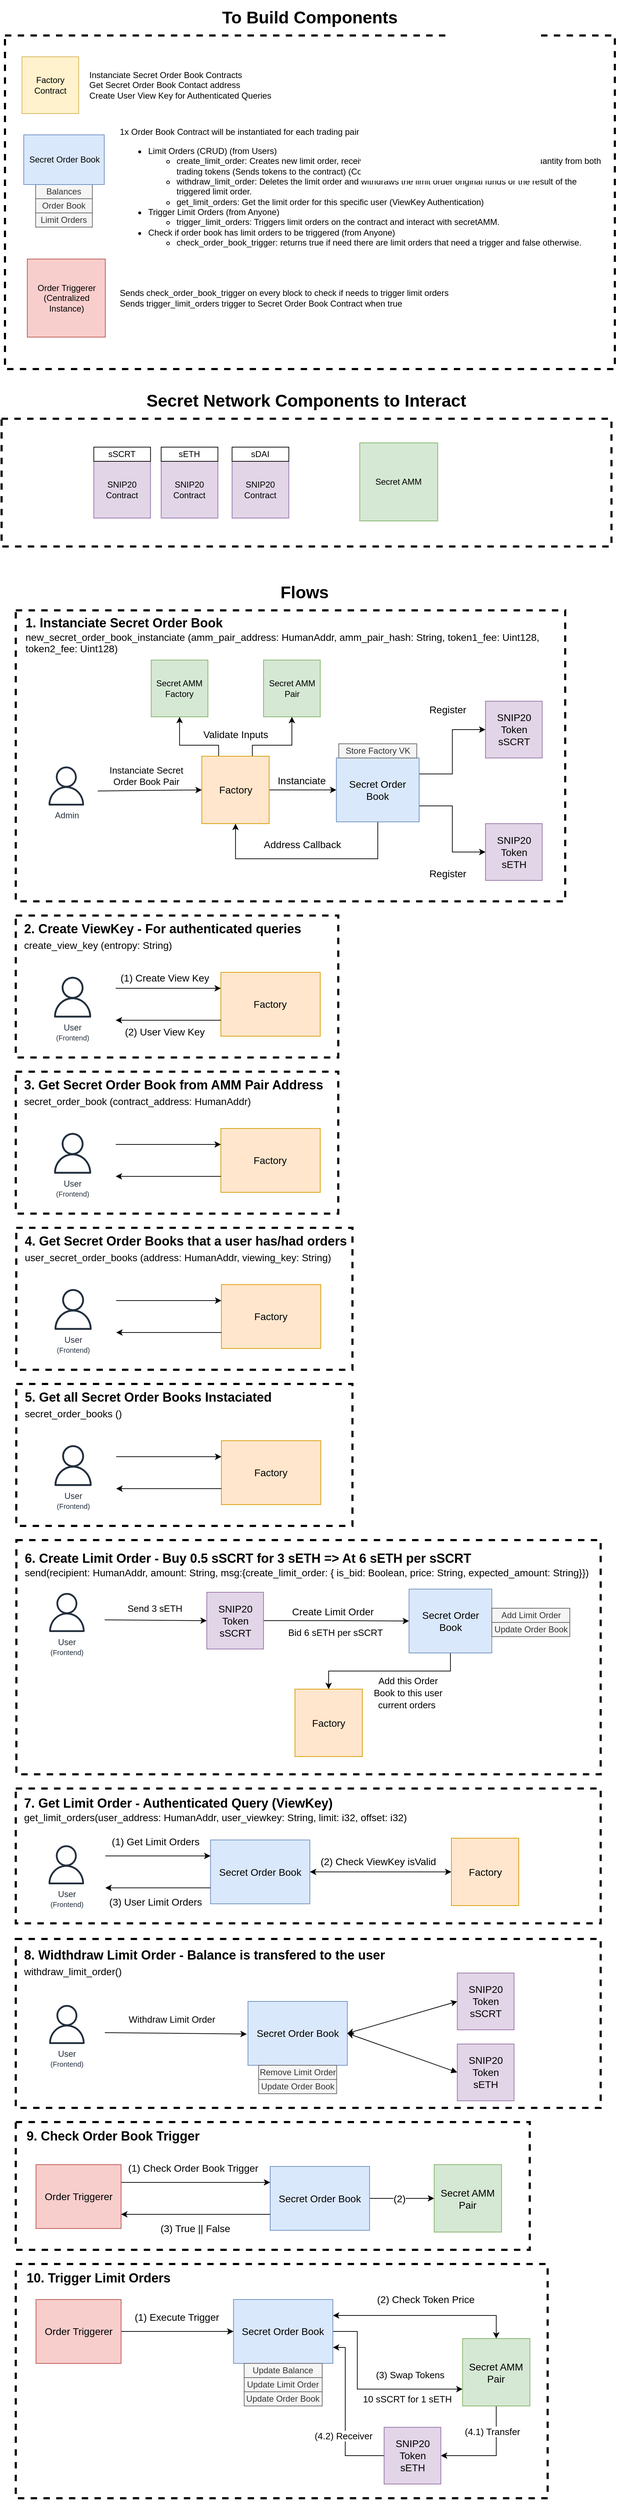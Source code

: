 <mxfile version="14.4.3" type="github">
  <diagram id="5oaMH4ZUgWZp9NCCxD_T" name="Page-1">
    <mxGraphModel dx="2272" dy="1862" grid="1" gridSize="10" guides="1" tooltips="1" connect="1" arrows="1" fold="1" page="1" pageScale="1" pageWidth="850" pageHeight="1100" math="0" shadow="0">
      <root>
        <mxCell id="0" />
        <mxCell id="1" parent="0" />
        <mxCell id="tTHf1RySXlvjNt78tsi--60" value="" style="rounded=0;whiteSpace=wrap;html=1;dashed=1;strokeWidth=3;" parent="1" vertex="1">
          <mxGeometry x="-174.75" y="80" width="774.75" height="410" as="geometry" />
        </mxCell>
        <mxCell id="tTHf1RySXlvjNt78tsi--49" value="" style="rounded=0;whiteSpace=wrap;html=1;dashed=1;strokeWidth=3;" parent="1" vertex="1">
          <mxGeometry x="-194.75" y="-190" width="860" height="180" as="geometry" />
        </mxCell>
        <mxCell id="tTHf1RySXlvjNt78tsi--26" value="" style="rounded=0;whiteSpace=wrap;html=1;dashed=1;strokeWidth=3;" parent="1" vertex="1">
          <mxGeometry x="-190" y="-730" width="860" height="470" as="geometry" />
        </mxCell>
        <mxCell id="tTHf1RySXlvjNt78tsi--21" value="SNIP20&lt;br&gt;Contract" style="whiteSpace=wrap;html=1;aspect=fixed;fillColor=#e1d5e7;strokeColor=#9673a6;" parent="1" vertex="1">
          <mxGeometry x="30.25" y="-130" width="80" height="80" as="geometry" />
        </mxCell>
        <mxCell id="tTHf1RySXlvjNt78tsi--22" value="sETH" style="rounded=0;whiteSpace=wrap;html=1;" parent="1" vertex="1">
          <mxGeometry x="30.25" y="-150" width="80" height="20" as="geometry" />
        </mxCell>
        <mxCell id="tTHf1RySXlvjNt78tsi--23" value="SNIP20&lt;br&gt;Contract" style="whiteSpace=wrap;html=1;aspect=fixed;fillColor=#e1d5e7;strokeColor=#9673a6;" parent="1" vertex="1">
          <mxGeometry x="130.25" y="-130" width="80" height="80" as="geometry" />
        </mxCell>
        <mxCell id="tTHf1RySXlvjNt78tsi--24" value="sDAI" style="rounded=0;whiteSpace=wrap;html=1;" parent="1" vertex="1">
          <mxGeometry x="130.25" y="-150" width="80" height="20" as="geometry" />
        </mxCell>
        <mxCell id="tTHf1RySXlvjNt78tsi--25" value="&lt;b&gt;&lt;font style=&quot;font-size: 24px&quot;&gt;Secret Network Components to Interact&lt;/font&gt;&lt;/b&gt;" style="text;html=1;strokeColor=none;fillColor=none;align=center;verticalAlign=middle;whiteSpace=wrap;rounded=0;" parent="1" vertex="1">
          <mxGeometry x="-184.75" y="-240" width="840" height="50" as="geometry" />
        </mxCell>
        <mxCell id="tTHf1RySXlvjNt78tsi--30" value="Factory Contract" style="whiteSpace=wrap;html=1;aspect=fixed;fillColor=#fff2cc;strokeColor=#d6b656;" parent="1" vertex="1">
          <mxGeometry x="-166" y="-700" width="80" height="80" as="geometry" />
        </mxCell>
        <mxCell id="tTHf1RySXlvjNt78tsi--31" value="Instanciate Secret Order Book Contracts&lt;br&gt;Get Secret Order Book Contact address&lt;br&gt;Create User View Key for Authenticated Queries" style="text;html=1;strokeColor=none;fillColor=none;align=left;verticalAlign=middle;whiteSpace=wrap;rounded=0;dashed=1;" parent="1" vertex="1">
          <mxGeometry x="-72.87" y="-690" width="332.5" height="60" as="geometry" />
        </mxCell>
        <mxCell id="tTHf1RySXlvjNt78tsi--35" value="1x Order Book Contract will be instantiated for each trading pair that wants limit orders. Some functions:&lt;br&gt;&lt;ul&gt;&lt;li&gt;Limit Orders (CRUD) (from Users)&lt;/li&gt;&lt;ul&gt;&lt;li&gt;create_limit_order: Creates new limit order, receiving the operation (bid || ask), the demon and quantity from both trading tokens (Sends tokens to the contract) (Contract calculates the prices)&lt;/li&gt;&lt;li&gt;withdraw_limit_order: Deletes the limit order and withdraws the limit order original funds or the result of the triggered limit order.&lt;/li&gt;&lt;li&gt;get_limit_orders: Get the limit order for this specific user (ViewKey Authentication)&lt;/li&gt;&lt;/ul&gt;&lt;li&gt;Trigger Limit Orders (from Anyone)&lt;/li&gt;&lt;ul&gt;&lt;li&gt;trigger_limit_orders: Triggers limit orders on the contract and interact with secretAMM.&lt;/li&gt;&lt;/ul&gt;&lt;li&gt;Check if order book has limit orders to be triggered (from Anyone)&lt;/li&gt;&lt;ul&gt;&lt;li&gt;check_order_book_trigger: returns true if need there are limit orders that need a trigger and false otherwise.&amp;nbsp;&lt;/li&gt;&lt;/ul&gt;&lt;/ul&gt;" style="text;html=1;strokeColor=none;fillColor=none;align=left;verticalAlign=middle;whiteSpace=wrap;rounded=0;dashed=1;" parent="1" vertex="1">
          <mxGeometry x="-30" y="-605" width="690" height="190" as="geometry" />
        </mxCell>
        <mxCell id="tTHf1RySXlvjNt78tsi--40" value="&lt;b&gt;&lt;font style=&quot;font-size: 24px&quot;&gt;To Build Components&lt;/font&gt;&lt;/b&gt;" style="text;html=1;strokeColor=none;fillColor=none;align=center;verticalAlign=middle;whiteSpace=wrap;rounded=0;" parent="1" vertex="1">
          <mxGeometry x="-180" y="-780" width="840" height="50" as="geometry" />
        </mxCell>
        <mxCell id="tTHf1RySXlvjNt78tsi--41" value="Order Triggerer&lt;br&gt;(Centralized Instance)" style="whiteSpace=wrap;html=1;aspect=fixed;fillColor=#f8cecc;strokeColor=#b85450;" parent="1" vertex="1">
          <mxGeometry x="-158.5" y="-415" width="110" height="110" as="geometry" />
        </mxCell>
        <mxCell id="tTHf1RySXlvjNt78tsi--42" value="Sends check_order_book_trigger on every block to check if needs to trigger limit orders&lt;br&gt;Sends trigger_limit_orders trigger to Secret Order Book Contract when true&amp;nbsp;" style="text;html=1;strokeColor=none;fillColor=none;align=left;verticalAlign=middle;whiteSpace=wrap;rounded=0;dashed=1;" parent="1" vertex="1">
          <mxGeometry x="-30" y="-390" width="592.5" height="60" as="geometry" />
        </mxCell>
        <mxCell id="tTHf1RySXlvjNt78tsi--43" value="SNIP20&lt;br&gt;Contract" style="whiteSpace=wrap;html=1;aspect=fixed;fillColor=#e1d5e7;strokeColor=#9673a6;" parent="1" vertex="1">
          <mxGeometry x="-64.75" y="-130" width="80" height="80" as="geometry" />
        </mxCell>
        <mxCell id="tTHf1RySXlvjNt78tsi--44" value="sSCRT" style="rounded=0;whiteSpace=wrap;html=1;" parent="1" vertex="1">
          <mxGeometry x="-64.75" y="-150" width="80" height="20" as="geometry" />
        </mxCell>
        <mxCell id="tTHf1RySXlvjNt78tsi--48" value="Secret AMM" style="whiteSpace=wrap;html=1;aspect=fixed;fillColor=#d5e8d4;strokeColor=#82b366;" parent="1" vertex="1">
          <mxGeometry x="310.25" y="-156" width="110" height="110" as="geometry" />
        </mxCell>
        <mxCell id="tTHf1RySXlvjNt78tsi--51" value="Balances" style="rounded=0;whiteSpace=wrap;html=1;fillColor=#f5f5f5;strokeColor=#666666;fontColor=#333333;" parent="1" vertex="1">
          <mxGeometry x="-146.75" y="-520" width="80" height="20" as="geometry" />
        </mxCell>
        <mxCell id="tTHf1RySXlvjNt78tsi--53" value="Order Book" style="rounded=0;whiteSpace=wrap;html=1;fillColor=#f5f5f5;strokeColor=#666666;fontColor=#333333;" parent="1" vertex="1">
          <mxGeometry x="-146.75" y="-500" width="80" height="20" as="geometry" />
        </mxCell>
        <mxCell id="tTHf1RySXlvjNt78tsi--55" value="Limit Orders" style="rounded=0;whiteSpace=wrap;html=1;fillColor=#f5f5f5;strokeColor=#666666;fontColor=#333333;" parent="1" vertex="1">
          <mxGeometry x="-146.75" y="-480" width="80" height="20" as="geometry" />
        </mxCell>
        <mxCell id="tTHf1RySXlvjNt78tsi--57" value="Secret Order Book" style="rounded=0;whiteSpace=wrap;html=1;fillColor=#dae8fc;strokeColor=#6c8ebf;" parent="1" vertex="1">
          <mxGeometry x="-163.5" y="-590" width="113.5" height="70" as="geometry" />
        </mxCell>
        <mxCell id="tTHf1RySXlvjNt78tsi--59" value="&lt;font&gt;&lt;span style=&quot;font-weight: bold ; font-size: 18px&quot;&gt;1. Instanciate Secret Order Book&lt;/span&gt;&lt;br&gt;&lt;font style=&quot;font-size: 14px&quot;&gt;new_secret_order_book_instanciate (amm_pair_address: HumanAddr, amm_pair_hash: String, token1_fee: Uint128, token2_fee: Uint128)&lt;/font&gt;&lt;br&gt;&lt;/font&gt;" style="text;html=1;strokeColor=none;fillColor=none;align=left;verticalAlign=middle;whiteSpace=wrap;rounded=0;dashed=1;" parent="1" vertex="1">
          <mxGeometry x="-163.5" y="90" width="770" height="50" as="geometry" />
        </mxCell>
        <mxCell id="tTHf1RySXlvjNt78tsi--72" value="&lt;font style=&quot;font-size: 14px&quot;&gt;Instanciate&lt;/font&gt;" style="edgeStyle=orthogonalEdgeStyle;rounded=0;orthogonalLoop=1;jettySize=auto;html=1;exitX=1;exitY=0.5;exitDx=0;exitDy=0;" parent="1" source="tTHf1RySXlvjNt78tsi--61" target="tTHf1RySXlvjNt78tsi--62" edge="1">
          <mxGeometry x="-0.05" y="13" relative="1" as="geometry">
            <mxPoint as="offset" />
          </mxGeometry>
        </mxCell>
        <mxCell id="t3SGVUeOcSnNwYDZsion-3" style="edgeStyle=orthogonalEdgeStyle;rounded=0;orthogonalLoop=1;jettySize=auto;html=1;exitX=0.25;exitY=0;exitDx=0;exitDy=0;entryX=0.5;entryY=1;entryDx=0;entryDy=0;" parent="1" source="tTHf1RySXlvjNt78tsi--61" target="t3SGVUeOcSnNwYDZsion-1" edge="1">
          <mxGeometry relative="1" as="geometry">
            <Array as="points">
              <mxPoint x="111.58" y="270" />
              <mxPoint x="56.58" y="270" />
            </Array>
          </mxGeometry>
        </mxCell>
        <mxCell id="t3SGVUeOcSnNwYDZsion-5" value="Validate Inputs" style="edgeLabel;html=1;align=center;verticalAlign=middle;resizable=0;points=[];fontSize=14;" parent="t3SGVUeOcSnNwYDZsion-3" vertex="1" connectable="0">
          <mxGeometry x="-0.197" y="3" relative="1" as="geometry">
            <mxPoint x="52.2" y="-17.8" as="offset" />
          </mxGeometry>
        </mxCell>
        <mxCell id="t3SGVUeOcSnNwYDZsion-6" style="edgeStyle=orthogonalEdgeStyle;rounded=0;orthogonalLoop=1;jettySize=auto;html=1;exitX=0.75;exitY=0;exitDx=0;exitDy=0;entryX=0.5;entryY=1;entryDx=0;entryDy=0;fontSize=14;" parent="1" source="tTHf1RySXlvjNt78tsi--61" target="t3SGVUeOcSnNwYDZsion-2" edge="1">
          <mxGeometry relative="1" as="geometry">
            <Array as="points">
              <mxPoint x="158.58" y="270" />
              <mxPoint x="214.58" y="270" />
            </Array>
          </mxGeometry>
        </mxCell>
        <mxCell id="tTHf1RySXlvjNt78tsi--61" value="&lt;font style=&quot;font-size: 14px&quot;&gt;Factory&lt;/font&gt;" style="whiteSpace=wrap;html=1;aspect=fixed;fillColor=#ffe6cc;strokeColor=#d79b00;" parent="1" vertex="1">
          <mxGeometry x="87.58" y="285.5" width="95" height="95" as="geometry" />
        </mxCell>
        <mxCell id="tTHf1RySXlvjNt78tsi--76" style="edgeStyle=orthogonalEdgeStyle;rounded=0;orthogonalLoop=1;jettySize=auto;html=1;exitX=1;exitY=0.25;exitDx=0;exitDy=0;entryX=0;entryY=0.5;entryDx=0;entryDy=0;fontSize=13;" parent="1" source="tTHf1RySXlvjNt78tsi--62" target="tTHf1RySXlvjNt78tsi--70" edge="1">
          <mxGeometry relative="1" as="geometry" />
        </mxCell>
        <mxCell id="tTHf1RySXlvjNt78tsi--79" value="&lt;font style=&quot;font-size: 14px&quot;&gt;Register&lt;/font&gt;" style="edgeLabel;html=1;align=center;verticalAlign=middle;resizable=0;points=[];fontSize=14;" parent="tTHf1RySXlvjNt78tsi--76" vertex="1" connectable="0">
          <mxGeometry x="-0.441" y="2" relative="1" as="geometry">
            <mxPoint x="-3.53" y="-88.53" as="offset" />
          </mxGeometry>
        </mxCell>
        <mxCell id="tTHf1RySXlvjNt78tsi--77" style="edgeStyle=orthogonalEdgeStyle;rounded=0;orthogonalLoop=1;jettySize=auto;html=1;exitX=1;exitY=0.75;exitDx=0;exitDy=0;entryX=0;entryY=0.5;entryDx=0;entryDy=0;fontSize=13;" parent="1" source="tTHf1RySXlvjNt78tsi--62" target="tTHf1RySXlvjNt78tsi--68" edge="1">
          <mxGeometry relative="1" as="geometry" />
        </mxCell>
        <mxCell id="tTHf1RySXlvjNt78tsi--80" value="Register" style="edgeLabel;html=1;align=center;verticalAlign=middle;resizable=0;points=[];fontSize=14;" parent="tTHf1RySXlvjNt78tsi--77" vertex="1" connectable="0">
          <mxGeometry x="0.206" relative="1" as="geometry">
            <mxPoint x="-6.79" y="46.03" as="offset" />
          </mxGeometry>
        </mxCell>
        <mxCell id="tTHf1RySXlvjNt78tsi--81" style="edgeStyle=orthogonalEdgeStyle;rounded=0;orthogonalLoop=1;jettySize=auto;html=1;exitX=0.5;exitY=1;exitDx=0;exitDy=0;entryX=0.5;entryY=1;entryDx=0;entryDy=0;fontSize=14;" parent="1" source="tTHf1RySXlvjNt78tsi--62" target="tTHf1RySXlvjNt78tsi--61" edge="1">
          <mxGeometry relative="1" as="geometry">
            <Array as="points">
              <mxPoint x="335.58" y="430" />
              <mxPoint x="135.58" y="430" />
            </Array>
          </mxGeometry>
        </mxCell>
        <mxCell id="tTHf1RySXlvjNt78tsi--82" value="Address Callback" style="edgeLabel;html=1;align=center;verticalAlign=middle;resizable=0;points=[];fontSize=14;" parent="tTHf1RySXlvjNt78tsi--81" vertex="1" connectable="0">
          <mxGeometry x="0.266" relative="1" as="geometry">
            <mxPoint x="31.84" y="-20.06" as="offset" />
          </mxGeometry>
        </mxCell>
        <mxCell id="tTHf1RySXlvjNt78tsi--62" value="&lt;font style=&quot;font-size: 14px&quot;&gt;Secret Order Book&lt;/font&gt;" style="rounded=0;whiteSpace=wrap;html=1;fillColor=#dae8fc;strokeColor=#6c8ebf;" parent="1" vertex="1">
          <mxGeometry x="277.33" y="288" width="116.75" height="90" as="geometry" />
        </mxCell>
        <mxCell id="tTHf1RySXlvjNt78tsi--68" value="&lt;font style=&quot;font-size: 14px&quot;&gt;SNIP20&lt;br&gt;Token&lt;br&gt;sETH&lt;br&gt;&lt;/font&gt;" style="whiteSpace=wrap;html=1;aspect=fixed;fillColor=#e1d5e7;strokeColor=#9673a6;" parent="1" vertex="1">
          <mxGeometry x="487.58" y="380.5" width="80" height="80" as="geometry" />
        </mxCell>
        <mxCell id="tTHf1RySXlvjNt78tsi--70" value="&lt;font style=&quot;font-size: 14px&quot;&gt;SNIP20&lt;br&gt;Token&lt;br&gt;sSCRT&lt;br&gt;&lt;/font&gt;" style="whiteSpace=wrap;html=1;aspect=fixed;fillColor=#e1d5e7;strokeColor=#9673a6;" parent="1" vertex="1">
          <mxGeometry x="487.58" y="208" width="80" height="80" as="geometry" />
        </mxCell>
        <mxCell id="tTHf1RySXlvjNt78tsi--73" value="" style="endArrow=classic;html=1;entryX=0;entryY=0.5;entryDx=0;entryDy=0;" parent="1" target="tTHf1RySXlvjNt78tsi--61" edge="1">
          <mxGeometry width="50" height="50" relative="1" as="geometry">
            <mxPoint x="-59.17" y="334.5" as="sourcePoint" />
            <mxPoint x="90.83" y="335" as="targetPoint" />
          </mxGeometry>
        </mxCell>
        <mxCell id="tTHf1RySXlvjNt78tsi--74" value="Instanciate Secret &lt;br style=&quot;font-size: 13px;&quot;&gt;Order Book Pair" style="edgeLabel;html=1;align=center;verticalAlign=middle;resizable=0;points=[];fontStyle=0;fontSize=13;" parent="tTHf1RySXlvjNt78tsi--73" vertex="1" connectable="0">
          <mxGeometry x="0.492" y="1" relative="1" as="geometry">
            <mxPoint x="-41.47" y="-19.37" as="offset" />
          </mxGeometry>
        </mxCell>
        <mxCell id="Mdr6AUOhPEwGtwTT3Bjl-1" value="" style="rounded=0;whiteSpace=wrap;html=1;dashed=1;strokeWidth=3;" parent="1" vertex="1">
          <mxGeometry x="-173.91" y="1390" width="823.91" height="330" as="geometry" />
        </mxCell>
        <mxCell id="Mdr6AUOhPEwGtwTT3Bjl-2" value="&lt;font&gt;&lt;b style=&quot;font-size: 18px&quot;&gt;6. Create Limit Order - Buy 0.5 sSCRT for 3 sETH =&amp;gt; At 6 sETH per sSCRT&amp;nbsp;&lt;/b&gt;&lt;br&gt;&lt;font style=&quot;font-size: 14px&quot;&gt;send(recipient: HumanAddr, amount: String, msg:{create_limit_order: { is_bid: Boolean, price: String, expected_amount: String}})&lt;/font&gt;&lt;br&gt;&lt;/font&gt;" style="text;html=1;strokeColor=none;fillColor=none;align=left;verticalAlign=middle;whiteSpace=wrap;rounded=0;dashed=1;" parent="1" vertex="1">
          <mxGeometry x="-163.91" y="1400" width="843.91" height="50" as="geometry" />
        </mxCell>
        <mxCell id="Mdr6AUOhPEwGtwTT3Bjl-3" value="&lt;span style=&quot;font-size: 14px&quot;&gt;Create Limit Order&lt;/span&gt;" style="edgeStyle=orthogonalEdgeStyle;rounded=0;orthogonalLoop=1;jettySize=auto;html=1;exitX=1;exitY=0.5;exitDx=0;exitDy=0;" parent="1" source="Mdr6AUOhPEwGtwTT3Bjl-16" target="Mdr6AUOhPEwGtwTT3Bjl-11" edge="1">
          <mxGeometry x="-0.05" y="13" relative="1" as="geometry">
            <mxPoint as="offset" />
            <mxPoint x="259.09" y="1502.5" as="sourcePoint" />
          </mxGeometry>
        </mxCell>
        <mxCell id="1_kVxbksmSKJ07v7EntI-2" style="edgeStyle=orthogonalEdgeStyle;rounded=0;orthogonalLoop=1;jettySize=auto;html=1;exitX=0.5;exitY=1;exitDx=0;exitDy=0;entryX=0.5;entryY=0;entryDx=0;entryDy=0;" parent="1" source="Mdr6AUOhPEwGtwTT3Bjl-11" target="1_kVxbksmSKJ07v7EntI-1" edge="1">
          <mxGeometry relative="1" as="geometry" />
        </mxCell>
        <mxCell id="Mdr6AUOhPEwGtwTT3Bjl-11" value="&lt;font style=&quot;font-size: 14px&quot;&gt;Secret Order Book&lt;/font&gt;" style="rounded=0;whiteSpace=wrap;html=1;fillColor=#dae8fc;strokeColor=#6c8ebf;" parent="1" vertex="1">
          <mxGeometry x="379.79" y="1459" width="116.75" height="90" as="geometry" />
        </mxCell>
        <mxCell id="Mdr6AUOhPEwGtwTT3Bjl-14" value="" style="endArrow=classic;html=1;entryX=0;entryY=0.5;entryDx=0;entryDy=0;exitX=0.029;exitY=0.524;exitDx=0;exitDy=0;exitPerimeter=0;" parent="1" target="Mdr6AUOhPEwGtwTT3Bjl-16" edge="1">
          <mxGeometry width="50" height="50" relative="1" as="geometry">
            <mxPoint x="-49.41" y="1502.42" as="sourcePoint" />
            <mxPoint x="110.29" y="1502.5" as="targetPoint" />
          </mxGeometry>
        </mxCell>
        <mxCell id="Mdr6AUOhPEwGtwTT3Bjl-15" value="Send 3 sETH" style="edgeLabel;html=1;align=center;verticalAlign=middle;resizable=0;points=[];fontStyle=0;fontSize=13;" parent="Mdr6AUOhPEwGtwTT3Bjl-14" vertex="1" connectable="0">
          <mxGeometry x="0.492" y="1" relative="1" as="geometry">
            <mxPoint x="-37.59" y="-16.97" as="offset" />
          </mxGeometry>
        </mxCell>
        <mxCell id="Mdr6AUOhPEwGtwTT3Bjl-16" value="&lt;font style=&quot;font-size: 14px&quot;&gt;SNIP20&lt;br&gt;Token&lt;br&gt;sSCRT&lt;br&gt;&lt;/font&gt;" style="whiteSpace=wrap;html=1;aspect=fixed;fillColor=#e1d5e7;strokeColor=#9673a6;" parent="1" vertex="1">
          <mxGeometry x="94.59" y="1463.5" width="80" height="80" as="geometry" />
        </mxCell>
        <mxCell id="Mdr6AUOhPEwGtwTT3Bjl-18" value="&amp;nbsp;" style="edgeLabel;html=1;align=center;verticalAlign=middle;resizable=0;points=[];fontStyle=0;fontSize=13;" parent="1" vertex="1" connectable="0">
          <mxGeometry x="67.984" y="1544.496" as="geometry">
            <mxPoint x="-7" y="-9" as="offset" />
          </mxGeometry>
        </mxCell>
        <mxCell id="Mdr6AUOhPEwGtwTT3Bjl-21" value="&lt;span style=&quot;font-size: 13px ; background-color: rgb(255 , 255 , 255)&quot;&gt;Bid 6 sETH per sSCRT&amp;nbsp;&lt;/span&gt;" style="text;html=1;strokeColor=none;fillColor=none;align=center;verticalAlign=middle;whiteSpace=wrap;rounded=0;dashed=1;fontSize=14;" parent="1" vertex="1">
          <mxGeometry x="197.79" y="1509.5" width="160" height="20" as="geometry" />
        </mxCell>
        <mxCell id="Mdr6AUOhPEwGtwTT3Bjl-25" value="Store Factory VK" style="rounded=0;whiteSpace=wrap;html=1;strokeWidth=1;fontSize=12;fillColor=#f5f5f5;strokeColor=#666666;fontColor=#333333;" parent="1" vertex="1">
          <mxGeometry x="280.71" y="268" width="110" height="20" as="geometry" />
        </mxCell>
        <mxCell id="Mdr6AUOhPEwGtwTT3Bjl-26" value="Add Limit Order" style="rounded=0;whiteSpace=wrap;html=1;strokeWidth=1;fontSize=12;fillColor=#f5f5f5;strokeColor=#666666;fontColor=#333333;" parent="1" vertex="1">
          <mxGeometry x="496.54" y="1486" width="110" height="20" as="geometry" />
        </mxCell>
        <mxCell id="Mdr6AUOhPEwGtwTT3Bjl-27" value="Update Order Book" style="rounded=0;whiteSpace=wrap;html=1;strokeWidth=1;fontSize=12;fillColor=#f5f5f5;strokeColor=#666666;fontColor=#333333;" parent="1" vertex="1">
          <mxGeometry x="496.54" y="1506" width="110" height="20" as="geometry" />
        </mxCell>
        <mxCell id="Mdr6AUOhPEwGtwTT3Bjl-41" value="" style="rounded=0;whiteSpace=wrap;html=1;dashed=1;strokeWidth=3;" parent="1" vertex="1">
          <mxGeometry x="-174.75" y="1952" width="824.75" height="238" as="geometry" />
        </mxCell>
        <mxCell id="Mdr6AUOhPEwGtwTT3Bjl-42" value="&lt;b&gt;&lt;font style=&quot;font-size: 18px&quot;&gt;8. Widthdraw Limit Order - Balance is transfered to the user&lt;br&gt;&lt;/font&gt;&lt;/b&gt;&lt;span style=&quot;font-size: 14px&quot;&gt;withdraw_limit_order()&lt;/span&gt;&lt;b&gt;&lt;font style=&quot;font-size: 18px&quot;&gt;&lt;br&gt;&lt;/font&gt;&lt;/b&gt;" style="text;html=1;strokeColor=none;fillColor=none;align=left;verticalAlign=middle;whiteSpace=wrap;rounded=0;dashed=1;" parent="1" vertex="1">
          <mxGeometry x="-164.75" y="1962" width="804.75" height="48" as="geometry" />
        </mxCell>
        <mxCell id="Mdr6AUOhPEwGtwTT3Bjl-44" value="&lt;font style=&quot;font-size: 14px&quot;&gt;Secret Order Book&lt;/font&gt;" style="rounded=0;whiteSpace=wrap;html=1;fillColor=#dae8fc;strokeColor=#6c8ebf;" parent="1" vertex="1">
          <mxGeometry x="152.66" y="2040" width="140.13" height="90" as="geometry" />
        </mxCell>
        <mxCell id="Mdr6AUOhPEwGtwTT3Bjl-45" value="" style="endArrow=classic;html=1;entryX=0;entryY=0.5;entryDx=0;entryDy=0;exitX=1;exitY=0.5;exitDx=0;exitDy=0;startArrow=classic;startFill=1;" parent="1" source="Mdr6AUOhPEwGtwTT3Bjl-44" target="Mdr6AUOhPEwGtwTT3Bjl-47" edge="1">
          <mxGeometry width="50" height="50" relative="1" as="geometry">
            <mxPoint x="750.96" y="1997.92" as="sourcePoint" />
            <mxPoint x="910.66" y="1998" as="targetPoint" />
          </mxGeometry>
        </mxCell>
        <mxCell id="Mdr6AUOhPEwGtwTT3Bjl-47" value="&lt;font style=&quot;font-size: 14px&quot;&gt;SNIP20&lt;br&gt;Token&lt;br&gt;sSCRT&lt;br&gt;&lt;/font&gt;" style="whiteSpace=wrap;html=1;aspect=fixed;fillColor=#e1d5e7;strokeColor=#9673a6;" parent="1" vertex="1">
          <mxGeometry x="447.84" y="2000" width="80" height="80" as="geometry" />
        </mxCell>
        <mxCell id="Mdr6AUOhPEwGtwTT3Bjl-51" value="Remove Limit Order" style="rounded=0;whiteSpace=wrap;html=1;strokeWidth=1;fontSize=12;fillColor=#f5f5f5;strokeColor=#666666;fontColor=#333333;" parent="1" vertex="1">
          <mxGeometry x="167.72" y="2130" width="110" height="20" as="geometry" />
        </mxCell>
        <mxCell id="Mdr6AUOhPEwGtwTT3Bjl-52" value="Update Order Book" style="rounded=0;whiteSpace=wrap;html=1;strokeWidth=1;fontSize=12;fillColor=#f5f5f5;strokeColor=#666666;fontColor=#333333;" parent="1" vertex="1">
          <mxGeometry x="167.72" y="2150" width="110" height="20" as="geometry" />
        </mxCell>
        <mxCell id="Mdr6AUOhPEwGtwTT3Bjl-53" value="" style="endArrow=classic;html=1;exitX=0.029;exitY=0.524;exitDx=0;exitDy=0;exitPerimeter=0;" parent="1" edge="1">
          <mxGeometry width="50" height="50" relative="1" as="geometry">
            <mxPoint x="-49.16" y="2083.96" as="sourcePoint" />
            <mxPoint x="150.96" y="2086" as="targetPoint" />
          </mxGeometry>
        </mxCell>
        <mxCell id="Mdr6AUOhPEwGtwTT3Bjl-54" value="Withdraw Limit Order" style="edgeLabel;html=1;align=center;verticalAlign=middle;resizable=0;points=[];fontStyle=0;fontSize=13;" parent="Mdr6AUOhPEwGtwTT3Bjl-53" vertex="1" connectable="0">
          <mxGeometry x="0.492" y="1" relative="1" as="geometry">
            <mxPoint x="-55.5" y="-19.37" as="offset" />
          </mxGeometry>
        </mxCell>
        <mxCell id="Mdr6AUOhPEwGtwTT3Bjl-104" value="" style="rounded=0;whiteSpace=wrap;html=1;dashed=1;strokeWidth=3;" parent="1" vertex="1">
          <mxGeometry x="-174.75" y="510" width="454.75" height="200" as="geometry" />
        </mxCell>
        <mxCell id="Mdr6AUOhPEwGtwTT3Bjl-105" value="&lt;b&gt;&lt;font style=&quot;font-size: 18px&quot;&gt;2. Create ViewKey - For authenticated queries&lt;br&gt;&lt;/font&gt;&lt;/b&gt;&lt;span style=&quot;font-size: 14px ; background-color: rgb(255 , 255 , 255)&quot;&gt;create_view_key (entropy: String)&lt;/span&gt;&lt;b&gt;&lt;font style=&quot;font-size: 18px&quot;&gt;&lt;br&gt;&lt;/font&gt;&lt;/b&gt;" style="text;html=1;strokeColor=none;fillColor=none;align=left;verticalAlign=middle;whiteSpace=wrap;rounded=0;dashed=1;" parent="1" vertex="1">
          <mxGeometry x="-164.75" y="520" width="400" height="40" as="geometry" />
        </mxCell>
        <mxCell id="Mdr6AUOhPEwGtwTT3Bjl-108" value="&lt;font style=&quot;font-size: 14px&quot;&gt;Factory&lt;/font&gt;" style="rounded=0;whiteSpace=wrap;html=1;fillColor=#ffe6cc;strokeColor=#d79b00;" parent="1" vertex="1">
          <mxGeometry x="114.46" y="590" width="140.13" height="90" as="geometry" />
        </mxCell>
        <mxCell id="Mdr6AUOhPEwGtwTT3Bjl-109" value="" style="endArrow=classic;html=1;entryX=0;entryY=0.25;entryDx=0;entryDy=0;" parent="1" target="Mdr6AUOhPEwGtwTT3Bjl-108" edge="1">
          <mxGeometry width="50" height="50" relative="1" as="geometry">
            <mxPoint x="-33.86" y="612.5" as="sourcePoint" />
            <mxPoint x="112.76" y="636" as="targetPoint" />
          </mxGeometry>
        </mxCell>
        <mxCell id="Mdr6AUOhPEwGtwTT3Bjl-110" value="(1) Create View Key" style="edgeLabel;html=1;align=center;verticalAlign=middle;resizable=0;points=[];fontStyle=0;fontSize=14;" parent="Mdr6AUOhPEwGtwTT3Bjl-109" vertex="1" connectable="0">
          <mxGeometry x="0.492" y="1" relative="1" as="geometry">
            <mxPoint x="-41.59" y="-14.0" as="offset" />
          </mxGeometry>
        </mxCell>
        <mxCell id="Mdr6AUOhPEwGtwTT3Bjl-112" value="" style="endArrow=none;html=1;entryX=0;entryY=0.25;entryDx=0;entryDy=0;startArrow=classic;startFill=1;endFill=0;" parent="1" edge="1">
          <mxGeometry width="50" height="50" relative="1" as="geometry">
            <mxPoint x="-33.86" y="657.5" as="sourcePoint" />
            <mxPoint x="114.46" y="657.5" as="targetPoint" />
          </mxGeometry>
        </mxCell>
        <mxCell id="Mdr6AUOhPEwGtwTT3Bjl-113" value="(2) User View Key" style="edgeLabel;html=1;align=center;verticalAlign=middle;resizable=0;points=[];fontStyle=0;fontSize=14;" parent="Mdr6AUOhPEwGtwTT3Bjl-112" vertex="1" connectable="0">
          <mxGeometry x="0.492" y="1" relative="1" as="geometry">
            <mxPoint x="-41.59" y="17.0" as="offset" />
          </mxGeometry>
        </mxCell>
        <mxCell id="Mdr6AUOhPEwGtwTT3Bjl-114" value="" style="rounded=0;whiteSpace=wrap;html=1;dashed=1;strokeWidth=3;" parent="1" vertex="1">
          <mxGeometry x="-174.75" y="1740" width="824.75" height="190" as="geometry" />
        </mxCell>
        <mxCell id="Mdr6AUOhPEwGtwTT3Bjl-115" value="&lt;font&gt;&lt;b&gt;&lt;font style=&quot;font-size: 18px&quot;&gt;7. Get Limit Order - Authenticated Query (ViewKey)&lt;/font&gt;&lt;/b&gt;&lt;br&gt;&lt;span style=&quot;font-size: 14px&quot;&gt;get_limit_orders(user_address: HumanAddr, user_viewkey: String, limit: i32, offset: i32)&lt;/span&gt;&lt;br&gt;&lt;/font&gt;" style="text;html=1;strokeColor=none;fillColor=none;align=left;verticalAlign=middle;whiteSpace=wrap;rounded=0;dashed=1;" parent="1" vertex="1">
          <mxGeometry x="-164.75" y="1750" width="804.75" height="40" as="geometry" />
        </mxCell>
        <mxCell id="Mdr6AUOhPEwGtwTT3Bjl-116" style="edgeStyle=orthogonalEdgeStyle;rounded=0;orthogonalLoop=1;jettySize=auto;html=1;exitX=1;exitY=0.5;exitDx=0;exitDy=0;entryX=0;entryY=0.5;entryDx=0;entryDy=0;startArrow=classic;startFill=1;fontSize=14;" parent="1" source="Mdr6AUOhPEwGtwTT3Bjl-118" target="Mdr6AUOhPEwGtwTT3Bjl-121" edge="1">
          <mxGeometry relative="1" as="geometry" />
        </mxCell>
        <mxCell id="Mdr6AUOhPEwGtwTT3Bjl-117" value="(2) Check ViewKey isValid" style="edgeLabel;html=1;align=center;verticalAlign=middle;resizable=0;points=[];fontSize=14;" parent="Mdr6AUOhPEwGtwTT3Bjl-116" vertex="1" connectable="0">
          <mxGeometry x="-0.337" y="-5" relative="1" as="geometry">
            <mxPoint x="29.73" y="-20" as="offset" />
          </mxGeometry>
        </mxCell>
        <mxCell id="Mdr6AUOhPEwGtwTT3Bjl-118" value="&lt;font style=&quot;font-size: 14px&quot;&gt;Secret Order Book&lt;/font&gt;" style="rounded=0;whiteSpace=wrap;html=1;fillColor=#dae8fc;strokeColor=#6c8ebf;" parent="1" vertex="1">
          <mxGeometry x="99.82" y="1812.5" width="140.13" height="90" as="geometry" />
        </mxCell>
        <mxCell id="Mdr6AUOhPEwGtwTT3Bjl-119" value="" style="endArrow=classic;html=1;entryX=0;entryY=0.25;entryDx=0;entryDy=0;" parent="1" target="Mdr6AUOhPEwGtwTT3Bjl-118" edge="1">
          <mxGeometry width="50" height="50" relative="1" as="geometry">
            <mxPoint x="-48.5" y="1835" as="sourcePoint" />
            <mxPoint x="98.12" y="1858.5" as="targetPoint" />
          </mxGeometry>
        </mxCell>
        <mxCell id="Mdr6AUOhPEwGtwTT3Bjl-120" value="(1) Get Limit Orders" style="edgeLabel;html=1;align=center;verticalAlign=middle;resizable=0;points=[];fontStyle=0;fontSize=14;" parent="Mdr6AUOhPEwGtwTT3Bjl-119" vertex="1" connectable="0">
          <mxGeometry x="0.492" y="1" relative="1" as="geometry">
            <mxPoint x="-40.59" y="-19.37" as="offset" />
          </mxGeometry>
        </mxCell>
        <mxCell id="Mdr6AUOhPEwGtwTT3Bjl-121" value="&lt;font style=&quot;font-size: 14px&quot;&gt;Factory&lt;/font&gt;" style="whiteSpace=wrap;html=1;aspect=fixed;fillColor=#ffe6cc;strokeColor=#d79b00;" parent="1" vertex="1">
          <mxGeometry x="439.5" y="1810" width="95" height="95" as="geometry" />
        </mxCell>
        <mxCell id="Mdr6AUOhPEwGtwTT3Bjl-122" value="" style="endArrow=none;html=1;entryX=0;entryY=0.25;entryDx=0;entryDy=0;startArrow=classic;startFill=1;endFill=0;" parent="1" edge="1">
          <mxGeometry width="50" height="50" relative="1" as="geometry">
            <mxPoint x="-48.5" y="1880" as="sourcePoint" />
            <mxPoint x="99.82" y="1880" as="targetPoint" />
          </mxGeometry>
        </mxCell>
        <mxCell id="Mdr6AUOhPEwGtwTT3Bjl-123" value="(3) User Limit Orders" style="edgeLabel;html=1;align=center;verticalAlign=middle;resizable=0;points=[];fontStyle=0;fontSize=14;" parent="Mdr6AUOhPEwGtwTT3Bjl-122" vertex="1" connectable="0">
          <mxGeometry x="0.492" y="1" relative="1" as="geometry">
            <mxPoint x="-40.59" y="21.0" as="offset" />
          </mxGeometry>
        </mxCell>
        <mxCell id="Mdr6AUOhPEwGtwTT3Bjl-127" value="" style="rounded=0;whiteSpace=wrap;html=1;dashed=1;strokeWidth=3;" parent="1" vertex="1">
          <mxGeometry x="-174.75" y="2410" width="750" height="330" as="geometry" />
        </mxCell>
        <mxCell id="Mdr6AUOhPEwGtwTT3Bjl-128" value="&lt;b&gt;&lt;font style=&quot;font-size: 18px&quot;&gt;10. Trigger Limit Orders&lt;br&gt;&lt;/font&gt;&lt;/b&gt;" style="text;html=1;strokeColor=none;fillColor=none;align=center;verticalAlign=middle;whiteSpace=wrap;rounded=0;dashed=1;" parent="1" vertex="1">
          <mxGeometry x="-164.75" y="2420" width="213.91" height="20" as="geometry" />
        </mxCell>
        <mxCell id="Mdr6AUOhPEwGtwTT3Bjl-147" style="edgeStyle=orthogonalEdgeStyle;rounded=0;orthogonalLoop=1;jettySize=auto;html=1;exitX=1;exitY=0.5;exitDx=0;exitDy=0;entryX=0;entryY=0.75;entryDx=0;entryDy=0;startArrow=none;startFill=0;endArrow=classic;endFill=1;fontSize=14;" parent="1" source="Mdr6AUOhPEwGtwTT3Bjl-129" target="Mdr6AUOhPEwGtwTT3Bjl-132" edge="1">
          <mxGeometry relative="1" as="geometry">
            <Array as="points">
              <mxPoint x="306.87" y="2505" />
              <mxPoint x="306.87" y="2586" />
            </Array>
          </mxGeometry>
        </mxCell>
        <mxCell id="Mdr6AUOhPEwGtwTT3Bjl-148" style="edgeStyle=orthogonalEdgeStyle;rounded=0;orthogonalLoop=1;jettySize=auto;html=1;exitX=1;exitY=0.25;exitDx=0;exitDy=0;entryX=0.5;entryY=0;entryDx=0;entryDy=0;startArrow=classic;startFill=1;endArrow=classic;endFill=1;fontSize=14;" parent="1" source="Mdr6AUOhPEwGtwTT3Bjl-129" target="Mdr6AUOhPEwGtwTT3Bjl-132" edge="1">
          <mxGeometry relative="1" as="geometry" />
        </mxCell>
        <mxCell id="Mdr6AUOhPEwGtwTT3Bjl-150" value="(2) Check Token Price" style="edgeLabel;html=1;align=center;verticalAlign=middle;resizable=0;points=[];fontSize=14;" parent="Mdr6AUOhPEwGtwTT3Bjl-148" vertex="1" connectable="0">
          <mxGeometry x="0.312" y="1" relative="1" as="geometry">
            <mxPoint x="-42.04" y="-21.52" as="offset" />
          </mxGeometry>
        </mxCell>
        <mxCell id="Mdr6AUOhPEwGtwTT3Bjl-129" value="&lt;font style=&quot;font-size: 14px&quot;&gt;Secret Order Book&lt;/font&gt;" style="rounded=0;whiteSpace=wrap;html=1;fillColor=#dae8fc;strokeColor=#6c8ebf;" parent="1" vertex="1">
          <mxGeometry x="132.25" y="2460.02" width="140.13" height="90" as="geometry" />
        </mxCell>
        <mxCell id="1_kVxbksmSKJ07v7EntI-6" style="edgeStyle=orthogonalEdgeStyle;rounded=0;orthogonalLoop=1;jettySize=auto;html=1;exitX=0.5;exitY=1;exitDx=0;exitDy=0;entryX=1;entryY=0.5;entryDx=0;entryDy=0;startArrow=none;startFill=0;" parent="1" source="Mdr6AUOhPEwGtwTT3Bjl-132" target="1_kVxbksmSKJ07v7EntI-5" edge="1">
          <mxGeometry relative="1" as="geometry" />
        </mxCell>
        <mxCell id="Mdr6AUOhPEwGtwTT3Bjl-132" value="&lt;font style=&quot;font-size: 14px&quot;&gt;Secret AMM&lt;br&gt;Pair&lt;br&gt;&lt;/font&gt;" style="whiteSpace=wrap;html=1;aspect=fixed;fillColor=#d5e8d4;strokeColor=#82b366;" parent="1" vertex="1">
          <mxGeometry x="455.25" y="2515.02" width="95" height="95" as="geometry" />
        </mxCell>
        <mxCell id="Mdr6AUOhPEwGtwTT3Bjl-133" value="Update Balance" style="rounded=0;whiteSpace=wrap;html=1;strokeWidth=1;fontSize=12;fillColor=#f5f5f5;strokeColor=#666666;fontColor=#333333;" parent="1" vertex="1">
          <mxGeometry x="147.31" y="2550.02" width="110" height="20" as="geometry" />
        </mxCell>
        <mxCell id="Mdr6AUOhPEwGtwTT3Bjl-134" value="Update Limit Order" style="rounded=0;whiteSpace=wrap;html=1;strokeWidth=1;fontSize=12;fillColor=#f5f5f5;strokeColor=#666666;fontColor=#333333;" parent="1" vertex="1">
          <mxGeometry x="147.31" y="2570.02" width="110" height="20" as="geometry" />
        </mxCell>
        <mxCell id="Mdr6AUOhPEwGtwTT3Bjl-135" value="Update Order Book" style="rounded=0;whiteSpace=wrap;html=1;strokeWidth=1;fontSize=12;fillColor=#f5f5f5;strokeColor=#666666;fontColor=#333333;" parent="1" vertex="1">
          <mxGeometry x="147.31" y="2590.02" width="110" height="20" as="geometry" />
        </mxCell>
        <mxCell id="Mdr6AUOhPEwGtwTT3Bjl-140" style="edgeStyle=orthogonalEdgeStyle;rounded=0;orthogonalLoop=1;jettySize=auto;html=1;exitX=1;exitY=0.5;exitDx=0;exitDy=0;startArrow=none;startFill=0;endArrow=classic;endFill=1;fontSize=14;" parent="1" source="Mdr6AUOhPEwGtwTT3Bjl-138" target="Mdr6AUOhPEwGtwTT3Bjl-129" edge="1">
          <mxGeometry relative="1" as="geometry" />
        </mxCell>
        <mxCell id="Mdr6AUOhPEwGtwTT3Bjl-142" value="(1) Execute Trigger" style="edgeLabel;html=1;align=center;verticalAlign=middle;resizable=0;points=[];fontSize=14;" parent="Mdr6AUOhPEwGtwTT3Bjl-140" vertex="1" connectable="0">
          <mxGeometry x="0.241" y="-5" relative="1" as="geometry">
            <mxPoint x="-20.32" y="-25" as="offset" />
          </mxGeometry>
        </mxCell>
        <mxCell id="Mdr6AUOhPEwGtwTT3Bjl-138" value="&lt;font style=&quot;font-size: 14px&quot;&gt;Order Triggerer&lt;/font&gt;" style="rounded=0;whiteSpace=wrap;html=1;fillColor=#f8cecc;strokeColor=#b85450;" parent="1" vertex="1">
          <mxGeometry x="-146.25" y="2460.02" width="120" height="90" as="geometry" />
        </mxCell>
        <mxCell id="Mdr6AUOhPEwGtwTT3Bjl-141" value="10 sSCRT for 1 sETH" style="edgeLabel;html=1;align=center;verticalAlign=middle;resizable=0;points=[];fontStyle=0;fontSize=13;" parent="1" vertex="1" connectable="0">
          <mxGeometry x="377.247" y="2600.021" as="geometry" />
        </mxCell>
        <mxCell id="Mdr6AUOhPEwGtwTT3Bjl-149" value="(3) Swap Tokens" style="edgeLabel;html=1;align=center;verticalAlign=middle;resizable=0;points=[];fontStyle=0;fontSize=13;" parent="1" vertex="1" connectable="0">
          <mxGeometry x="387.247" y="2570.021" as="geometry">
            <mxPoint x="-6" y="-4" as="offset" />
          </mxGeometry>
        </mxCell>
        <mxCell id="Mdr6AUOhPEwGtwTT3Bjl-153" value="" style="rounded=0;whiteSpace=wrap;html=1;dashed=1;strokeWidth=3;" parent="1" vertex="1">
          <mxGeometry x="-174.75" y="2210" width="724.75" height="180" as="geometry" />
        </mxCell>
        <mxCell id="Mdr6AUOhPEwGtwTT3Bjl-154" value="&lt;b&gt;&lt;font style=&quot;font-size: 18px&quot;&gt;9. Check Order Book Trigger&lt;br&gt;&lt;/font&gt;&lt;/b&gt;" style="text;html=1;strokeColor=none;fillColor=none;align=center;verticalAlign=middle;whiteSpace=wrap;rounded=0;dashed=1;" parent="1" vertex="1">
          <mxGeometry x="-164.75" y="2220" width="254.75" height="20" as="geometry" />
        </mxCell>
        <mxCell id="t3SGVUeOcSnNwYDZsion-8" style="edgeStyle=orthogonalEdgeStyle;rounded=0;orthogonalLoop=1;jettySize=auto;html=1;exitX=1;exitY=0.5;exitDx=0;exitDy=0;fontSize=14;" parent="1" source="Mdr6AUOhPEwGtwTT3Bjl-157" target="t3SGVUeOcSnNwYDZsion-7" edge="1">
          <mxGeometry relative="1" as="geometry" />
        </mxCell>
        <mxCell id="t3SGVUeOcSnNwYDZsion-9" value="(2)" style="edgeLabel;html=1;align=center;verticalAlign=middle;resizable=0;points=[];fontSize=14;" parent="t3SGVUeOcSnNwYDZsion-8" vertex="1" connectable="0">
          <mxGeometry x="0.27" relative="1" as="geometry">
            <mxPoint x="-16.89" as="offset" />
          </mxGeometry>
        </mxCell>
        <mxCell id="Mdr6AUOhPEwGtwTT3Bjl-157" value="&lt;font style=&quot;font-size: 14px&quot;&gt;Secret Order Book&lt;/font&gt;" style="rounded=0;whiteSpace=wrap;html=1;fillColor=#dae8fc;strokeColor=#6c8ebf;" parent="1" vertex="1">
          <mxGeometry x="184.01" y="2272.5" width="140.13" height="90" as="geometry" />
        </mxCell>
        <mxCell id="Mdr6AUOhPEwGtwTT3Bjl-158" value="" style="endArrow=classic;html=1;entryX=0;entryY=0.25;entryDx=0;entryDy=0;" parent="1" target="Mdr6AUOhPEwGtwTT3Bjl-157" edge="1">
          <mxGeometry width="50" height="50" relative="1" as="geometry">
            <mxPoint x="-26.25" y="2295" as="sourcePoint" />
            <mxPoint x="120.37" y="2318.5" as="targetPoint" />
          </mxGeometry>
        </mxCell>
        <mxCell id="Mdr6AUOhPEwGtwTT3Bjl-159" value="(1) Check Order Book Trigger" style="edgeLabel;html=1;align=center;verticalAlign=middle;resizable=0;points=[];fontStyle=0;fontSize=14;" parent="Mdr6AUOhPEwGtwTT3Bjl-158" vertex="1" connectable="0">
          <mxGeometry x="0.492" y="1" relative="1" as="geometry">
            <mxPoint x="-56.21" y="-19.37" as="offset" />
          </mxGeometry>
        </mxCell>
        <mxCell id="Mdr6AUOhPEwGtwTT3Bjl-161" value="" style="endArrow=none;html=1;entryX=0;entryY=0.75;entryDx=0;entryDy=0;startArrow=classic;startFill=1;endFill=0;" parent="1" target="Mdr6AUOhPEwGtwTT3Bjl-157" edge="1">
          <mxGeometry width="50" height="50" relative="1" as="geometry">
            <mxPoint x="-26.25" y="2340" as="sourcePoint" />
            <mxPoint x="122.07" y="2340" as="targetPoint" />
          </mxGeometry>
        </mxCell>
        <mxCell id="Mdr6AUOhPEwGtwTT3Bjl-162" value="(3) True || False" style="edgeLabel;html=1;align=center;verticalAlign=middle;resizable=0;points=[];fontStyle=0;fontSize=14;" parent="Mdr6AUOhPEwGtwTT3Bjl-161" vertex="1" connectable="0">
          <mxGeometry x="0.492" y="1" relative="1" as="geometry">
            <mxPoint x="-52.97" y="21.0" as="offset" />
          </mxGeometry>
        </mxCell>
        <mxCell id="Mdr6AUOhPEwGtwTT3Bjl-163" value="&lt;font style=&quot;font-size: 14px&quot;&gt;Order Triggerer&lt;/font&gt;" style="rounded=0;whiteSpace=wrap;html=1;fillColor=#f8cecc;strokeColor=#b85450;" parent="1" vertex="1">
          <mxGeometry x="-146.25" y="2270" width="120" height="90" as="geometry" />
        </mxCell>
        <mxCell id="WeckYlzUs2vSVFOy2TbZ-1" value="&lt;b&gt;&lt;font style=&quot;font-size: 24px&quot;&gt;Flows&lt;/font&gt;&lt;/b&gt;" style="text;html=1;strokeColor=none;fillColor=none;align=center;verticalAlign=middle;whiteSpace=wrap;rounded=0;" parent="1" vertex="1">
          <mxGeometry x="-194.75" y="30" width="854.75" height="50" as="geometry" />
        </mxCell>
        <mxCell id="t3SGVUeOcSnNwYDZsion-1" value="Secret AMM&lt;br&gt;Factory" style="whiteSpace=wrap;html=1;aspect=fixed;fillColor=#d5e8d4;strokeColor=#82b366;" parent="1" vertex="1">
          <mxGeometry x="16.21" y="150" width="80" height="80" as="geometry" />
        </mxCell>
        <mxCell id="t3SGVUeOcSnNwYDZsion-2" value="Secret AMM&lt;br&gt;Pair" style="whiteSpace=wrap;html=1;aspect=fixed;fillColor=#d5e8d4;strokeColor=#82b366;" parent="1" vertex="1">
          <mxGeometry x="174.59" y="150" width="80" height="80" as="geometry" />
        </mxCell>
        <mxCell id="t3SGVUeOcSnNwYDZsion-7" value="&lt;font style=&quot;font-size: 14px&quot;&gt;Secret AMM&lt;br&gt;Pair&lt;br&gt;&lt;/font&gt;" style="whiteSpace=wrap;html=1;aspect=fixed;fillColor=#d5e8d4;strokeColor=#82b366;" parent="1" vertex="1">
          <mxGeometry x="415.25" y="2270" width="95" height="95" as="geometry" />
        </mxCell>
        <mxCell id="1_kVxbksmSKJ07v7EntI-1" value="&lt;font style=&quot;font-size: 14px&quot;&gt;Factory&lt;/font&gt;" style="whiteSpace=wrap;html=1;aspect=fixed;fillColor=#ffe6cc;strokeColor=#d79b00;" parent="1" vertex="1">
          <mxGeometry x="218.91" y="1600" width="95" height="95" as="geometry" />
        </mxCell>
        <mxCell id="1_kVxbksmSKJ07v7EntI-3" value="&lt;span style=&quot;font-size: 13px ; background-color: rgb(255 , 255 , 255)&quot;&gt;Add this Order Book to this user current orders&amp;nbsp;&lt;/span&gt;" style="text;html=1;strokeColor=none;fillColor=none;align=center;verticalAlign=middle;whiteSpace=wrap;rounded=0;dashed=1;fontSize=14;" parent="1" vertex="1">
          <mxGeometry x="321.16" y="1570" width="114.75" height="70" as="geometry" />
        </mxCell>
        <mxCell id="1_kVxbksmSKJ07v7EntI-7" style="edgeStyle=orthogonalEdgeStyle;rounded=0;orthogonalLoop=1;jettySize=auto;html=1;exitX=0;exitY=0.5;exitDx=0;exitDy=0;entryX=1;entryY=0.75;entryDx=0;entryDy=0;startArrow=none;startFill=0;" parent="1" source="1_kVxbksmSKJ07v7EntI-5" target="Mdr6AUOhPEwGtwTT3Bjl-129" edge="1">
          <mxGeometry relative="1" as="geometry">
            <Array as="points">
              <mxPoint x="289.87" y="2680" />
              <mxPoint x="289.87" y="2528" />
            </Array>
          </mxGeometry>
        </mxCell>
        <mxCell id="1_kVxbksmSKJ07v7EntI-5" value="&lt;font style=&quot;font-size: 14px&quot;&gt;SNIP20&lt;br&gt;Token&lt;br&gt;sETH&lt;br&gt;&lt;/font&gt;" style="whiteSpace=wrap;html=1;aspect=fixed;fillColor=#e1d5e7;strokeColor=#9673a6;" parent="1" vertex="1">
          <mxGeometry x="344.62" y="2640" width="80" height="80" as="geometry" />
        </mxCell>
        <mxCell id="1_kVxbksmSKJ07v7EntI-9" value="(4.2) Receiver" style="edgeLabel;html=1;align=center;verticalAlign=middle;resizable=0;points=[];fontStyle=0;fontSize=13;" parent="1" vertex="1" connectable="0">
          <mxGeometry x="289.867" y="2650.001" as="geometry">
            <mxPoint x="-3" y="2" as="offset" />
          </mxGeometry>
        </mxCell>
        <mxCell id="1_kVxbksmSKJ07v7EntI-11" value="(4.1) Transfer" style="edgeLabel;html=1;align=center;verticalAlign=middle;resizable=0;points=[];fontStyle=0;fontSize=13;" parent="1" vertex="1" connectable="0">
          <mxGeometry x="502.747" y="2650.001" as="geometry">
            <mxPoint x="-6" y="-4" as="offset" />
          </mxGeometry>
        </mxCell>
        <mxCell id="OgzXXkvx7rnwI3t6keM2-1" value="User&lt;br&gt;&lt;font style=&quot;font-size: 10px&quot;&gt;(Frontend)&lt;/font&gt;" style="outlineConnect=0;fontColor=#232F3E;gradientColor=none;fillColor=#232F3E;strokeColor=none;dashed=0;verticalLabelPosition=bottom;verticalAlign=top;align=center;html=1;fontSize=12;fontStyle=0;aspect=fixed;pointerEvents=1;shape=mxgraph.aws4.user;" vertex="1" parent="1">
          <mxGeometry x="-123.36" y="596.25" width="57.5" height="57.5" as="geometry" />
        </mxCell>
        <mxCell id="OgzXXkvx7rnwI3t6keM2-2" value="Admin" style="outlineConnect=0;fontColor=#232F3E;gradientColor=none;fillColor=#232F3E;strokeColor=none;dashed=0;verticalLabelPosition=bottom;verticalAlign=top;align=center;html=1;fontSize=12;fontStyle=0;aspect=fixed;pointerEvents=1;shape=mxgraph.aws4.user;" vertex="1" parent="1">
          <mxGeometry x="-131" y="300" width="55" height="55" as="geometry" />
        </mxCell>
        <mxCell id="OgzXXkvx7rnwI3t6keM2-3" value="User&lt;br&gt;&lt;font style=&quot;font-size: 10px&quot;&gt;(Frontend)&lt;/font&gt;" style="outlineConnect=0;fontColor=#232F3E;gradientColor=none;fillColor=#232F3E;strokeColor=none;dashed=0;verticalLabelPosition=bottom;verticalAlign=top;align=center;html=1;fontSize=12;fontStyle=0;aspect=fixed;pointerEvents=1;shape=mxgraph.aws4.user;" vertex="1" parent="1">
          <mxGeometry x="-130.16" y="1464.5" width="55" height="55" as="geometry" />
        </mxCell>
        <mxCell id="OgzXXkvx7rnwI3t6keM2-6" value="" style="rounded=0;whiteSpace=wrap;html=1;dashed=1;strokeWidth=3;" vertex="1" parent="1">
          <mxGeometry x="-174.75" y="730" width="454.75" height="200" as="geometry" />
        </mxCell>
        <mxCell id="OgzXXkvx7rnwI3t6keM2-7" value="&lt;b&gt;&lt;font style=&quot;font-size: 18px&quot;&gt;3. Get Secret Order Book from AMM Pair Address&amp;nbsp;&lt;br&gt;&lt;/font&gt;&lt;/b&gt;&lt;span style=&quot;font-size: 14px ; background-color: rgb(255 , 255 , 255)&quot;&gt;secret_order_book (contract_address: HumanAddr)&lt;/span&gt;&lt;b&gt;&lt;font style=&quot;font-size: 18px&quot;&gt;&lt;br&gt;&lt;/font&gt;&lt;/b&gt;" style="text;html=1;strokeColor=none;fillColor=none;align=left;verticalAlign=middle;whiteSpace=wrap;rounded=0;dashed=1;" vertex="1" parent="1">
          <mxGeometry x="-164.75" y="740" width="444.75" height="40" as="geometry" />
        </mxCell>
        <mxCell id="OgzXXkvx7rnwI3t6keM2-8" value="&lt;font style=&quot;font-size: 14px&quot;&gt;Factory&lt;/font&gt;" style="rounded=0;whiteSpace=wrap;html=1;fillColor=#ffe6cc;strokeColor=#d79b00;" vertex="1" parent="1">
          <mxGeometry x="114.46" y="810" width="140.13" height="90" as="geometry" />
        </mxCell>
        <mxCell id="OgzXXkvx7rnwI3t6keM2-9" value="" style="endArrow=classic;html=1;entryX=0;entryY=0.25;entryDx=0;entryDy=0;" edge="1" parent="1" target="OgzXXkvx7rnwI3t6keM2-8">
          <mxGeometry width="50" height="50" relative="1" as="geometry">
            <mxPoint x="-33.86" y="832.5" as="sourcePoint" />
            <mxPoint x="112.76" y="856" as="targetPoint" />
          </mxGeometry>
        </mxCell>
        <mxCell id="OgzXXkvx7rnwI3t6keM2-11" value="" style="endArrow=none;html=1;entryX=0;entryY=0.25;entryDx=0;entryDy=0;startArrow=classic;startFill=1;endFill=0;" edge="1" parent="1">
          <mxGeometry width="50" height="50" relative="1" as="geometry">
            <mxPoint x="-33.86" y="877.5" as="sourcePoint" />
            <mxPoint x="114.46" y="877.5" as="targetPoint" />
          </mxGeometry>
        </mxCell>
        <mxCell id="OgzXXkvx7rnwI3t6keM2-13" value="User&lt;br&gt;&lt;font style=&quot;font-size: 10px&quot;&gt;(Frontend)&lt;/font&gt;" style="outlineConnect=0;fontColor=#232F3E;gradientColor=none;fillColor=#232F3E;strokeColor=none;dashed=0;verticalLabelPosition=bottom;verticalAlign=top;align=center;html=1;fontSize=12;fontStyle=0;aspect=fixed;pointerEvents=1;shape=mxgraph.aws4.user;" vertex="1" parent="1">
          <mxGeometry x="-123.36" y="816.25" width="57.5" height="57.5" as="geometry" />
        </mxCell>
        <mxCell id="OgzXXkvx7rnwI3t6keM2-14" value="" style="rounded=0;whiteSpace=wrap;html=1;dashed=1;strokeWidth=3;" vertex="1" parent="1">
          <mxGeometry x="-174.04" y="950" width="474.04" height="200" as="geometry" />
        </mxCell>
        <mxCell id="OgzXXkvx7rnwI3t6keM2-15" value="&lt;b&gt;&lt;font style=&quot;font-size: 18px&quot;&gt;4. Get Secret Order Books that a user has/had orders&lt;br&gt;&lt;/font&gt;&lt;/b&gt;&lt;span style=&quot;font-size: 14px ; background-color: rgb(255 , 255 , 255)&quot;&gt;user_secret_order_books (address: HumanAddr, viewing_key: String)&lt;/span&gt;&lt;b&gt;&lt;font style=&quot;font-size: 18px&quot;&gt;&lt;br&gt;&lt;/font&gt;&lt;/b&gt;" style="text;html=1;strokeColor=none;fillColor=none;align=left;verticalAlign=middle;whiteSpace=wrap;rounded=0;dashed=1;" vertex="1" parent="1">
          <mxGeometry x="-164.04" y="960" width="464.04" height="40" as="geometry" />
        </mxCell>
        <mxCell id="OgzXXkvx7rnwI3t6keM2-16" value="&lt;font style=&quot;font-size: 14px&quot;&gt;Factory&lt;/font&gt;" style="rounded=0;whiteSpace=wrap;html=1;fillColor=#ffe6cc;strokeColor=#d79b00;" vertex="1" parent="1">
          <mxGeometry x="115.17" y="1030" width="140.13" height="90" as="geometry" />
        </mxCell>
        <mxCell id="OgzXXkvx7rnwI3t6keM2-17" value="" style="endArrow=classic;html=1;entryX=0;entryY=0.25;entryDx=0;entryDy=0;" edge="1" parent="1" target="OgzXXkvx7rnwI3t6keM2-16">
          <mxGeometry width="50" height="50" relative="1" as="geometry">
            <mxPoint x="-33.15" y="1052.5" as="sourcePoint" />
            <mxPoint x="113.47" y="1076" as="targetPoint" />
          </mxGeometry>
        </mxCell>
        <mxCell id="OgzXXkvx7rnwI3t6keM2-18" value="" style="endArrow=none;html=1;entryX=0;entryY=0.25;entryDx=0;entryDy=0;startArrow=classic;startFill=1;endFill=0;" edge="1" parent="1">
          <mxGeometry width="50" height="50" relative="1" as="geometry">
            <mxPoint x="-33.15" y="1097.5" as="sourcePoint" />
            <mxPoint x="115.17" y="1097.5" as="targetPoint" />
          </mxGeometry>
        </mxCell>
        <mxCell id="OgzXXkvx7rnwI3t6keM2-19" value="User&lt;br&gt;&lt;font style=&quot;font-size: 10px&quot;&gt;(Frontend)&lt;/font&gt;" style="outlineConnect=0;fontColor=#232F3E;gradientColor=none;fillColor=#232F3E;strokeColor=none;dashed=0;verticalLabelPosition=bottom;verticalAlign=top;align=center;html=1;fontSize=12;fontStyle=0;aspect=fixed;pointerEvents=1;shape=mxgraph.aws4.user;" vertex="1" parent="1">
          <mxGeometry x="-122.65" y="1036.25" width="57.5" height="57.5" as="geometry" />
        </mxCell>
        <mxCell id="OgzXXkvx7rnwI3t6keM2-20" value="" style="rounded=0;whiteSpace=wrap;html=1;dashed=1;strokeWidth=3;" vertex="1" parent="1">
          <mxGeometry x="-174.04" y="1170" width="474.04" height="200" as="geometry" />
        </mxCell>
        <mxCell id="OgzXXkvx7rnwI3t6keM2-21" value="&lt;b&gt;&lt;font style=&quot;font-size: 18px&quot;&gt;5. Get all Secret Order Books Instaciated&lt;br&gt;&lt;/font&gt;&lt;/b&gt;&lt;span style=&quot;font-size: 14px ; background-color: rgb(255 , 255 , 255)&quot;&gt;secret_order_books ()&lt;/span&gt;&lt;b&gt;&lt;font style=&quot;font-size: 18px&quot;&gt;&lt;br&gt;&lt;/font&gt;&lt;/b&gt;" style="text;html=1;strokeColor=none;fillColor=none;align=left;verticalAlign=middle;whiteSpace=wrap;rounded=0;dashed=1;" vertex="1" parent="1">
          <mxGeometry x="-164.04" y="1180" width="464.04" height="40" as="geometry" />
        </mxCell>
        <mxCell id="OgzXXkvx7rnwI3t6keM2-22" value="&lt;font style=&quot;font-size: 14px&quot;&gt;Factory&lt;/font&gt;" style="rounded=0;whiteSpace=wrap;html=1;fillColor=#ffe6cc;strokeColor=#d79b00;" vertex="1" parent="1">
          <mxGeometry x="115.17" y="1250" width="140.13" height="90" as="geometry" />
        </mxCell>
        <mxCell id="OgzXXkvx7rnwI3t6keM2-23" value="" style="endArrow=classic;html=1;entryX=0;entryY=0.25;entryDx=0;entryDy=0;" edge="1" parent="1" target="OgzXXkvx7rnwI3t6keM2-22">
          <mxGeometry width="50" height="50" relative="1" as="geometry">
            <mxPoint x="-33.15" y="1272.5" as="sourcePoint" />
            <mxPoint x="113.47" y="1296" as="targetPoint" />
          </mxGeometry>
        </mxCell>
        <mxCell id="OgzXXkvx7rnwI3t6keM2-24" value="" style="endArrow=none;html=1;entryX=0;entryY=0.25;entryDx=0;entryDy=0;startArrow=classic;startFill=1;endFill=0;" edge="1" parent="1">
          <mxGeometry width="50" height="50" relative="1" as="geometry">
            <mxPoint x="-33.15" y="1317.5" as="sourcePoint" />
            <mxPoint x="115.17" y="1317.5" as="targetPoint" />
          </mxGeometry>
        </mxCell>
        <mxCell id="OgzXXkvx7rnwI3t6keM2-25" value="User&lt;br&gt;&lt;font style=&quot;font-size: 10px&quot;&gt;(Frontend)&lt;/font&gt;" style="outlineConnect=0;fontColor=#232F3E;gradientColor=none;fillColor=#232F3E;strokeColor=none;dashed=0;verticalLabelPosition=bottom;verticalAlign=top;align=center;html=1;fontSize=12;fontStyle=0;aspect=fixed;pointerEvents=1;shape=mxgraph.aws4.user;" vertex="1" parent="1">
          <mxGeometry x="-122.65" y="1256.25" width="57.5" height="57.5" as="geometry" />
        </mxCell>
        <mxCell id="OgzXXkvx7rnwI3t6keM2-26" value="User&lt;br&gt;&lt;font style=&quot;font-size: 10px&quot;&gt;(Frontend)&lt;/font&gt;" style="outlineConnect=0;fontColor=#232F3E;gradientColor=none;fillColor=#232F3E;strokeColor=none;dashed=0;verticalLabelPosition=bottom;verticalAlign=top;align=center;html=1;fontSize=12;fontStyle=0;aspect=fixed;pointerEvents=1;shape=mxgraph.aws4.user;" vertex="1" parent="1">
          <mxGeometry x="-131" y="1820" width="55" height="55" as="geometry" />
        </mxCell>
        <mxCell id="OgzXXkvx7rnwI3t6keM2-28" value="User&lt;br&gt;&lt;font style=&quot;font-size: 10px&quot;&gt;(Frontend)&lt;/font&gt;" style="outlineConnect=0;fontColor=#232F3E;gradientColor=none;fillColor=#232F3E;strokeColor=none;dashed=0;verticalLabelPosition=bottom;verticalAlign=top;align=center;html=1;fontSize=12;fontStyle=0;aspect=fixed;pointerEvents=1;shape=mxgraph.aws4.user;" vertex="1" parent="1">
          <mxGeometry x="-130.16" y="2045" width="55" height="55" as="geometry" />
        </mxCell>
        <mxCell id="OgzXXkvx7rnwI3t6keM2-30" style="rounded=0;orthogonalLoop=1;jettySize=auto;html=1;exitX=0;exitY=0.5;exitDx=0;exitDy=0;entryX=1;entryY=0.5;entryDx=0;entryDy=0;fontColor=#FF0000;startArrow=block;startFill=1;" edge="1" parent="1" source="OgzXXkvx7rnwI3t6keM2-29" target="Mdr6AUOhPEwGtwTT3Bjl-44">
          <mxGeometry relative="1" as="geometry" />
        </mxCell>
        <mxCell id="OgzXXkvx7rnwI3t6keM2-29" value="&lt;font style=&quot;font-size: 14px&quot;&gt;SNIP20&lt;br&gt;Token&lt;br&gt;sETH&lt;br&gt;&lt;/font&gt;" style="whiteSpace=wrap;html=1;aspect=fixed;fillColor=#e1d5e7;strokeColor=#9673a6;" vertex="1" parent="1">
          <mxGeometry x="447.84" y="2100" width="80" height="80" as="geometry" />
        </mxCell>
      </root>
    </mxGraphModel>
  </diagram>
</mxfile>
